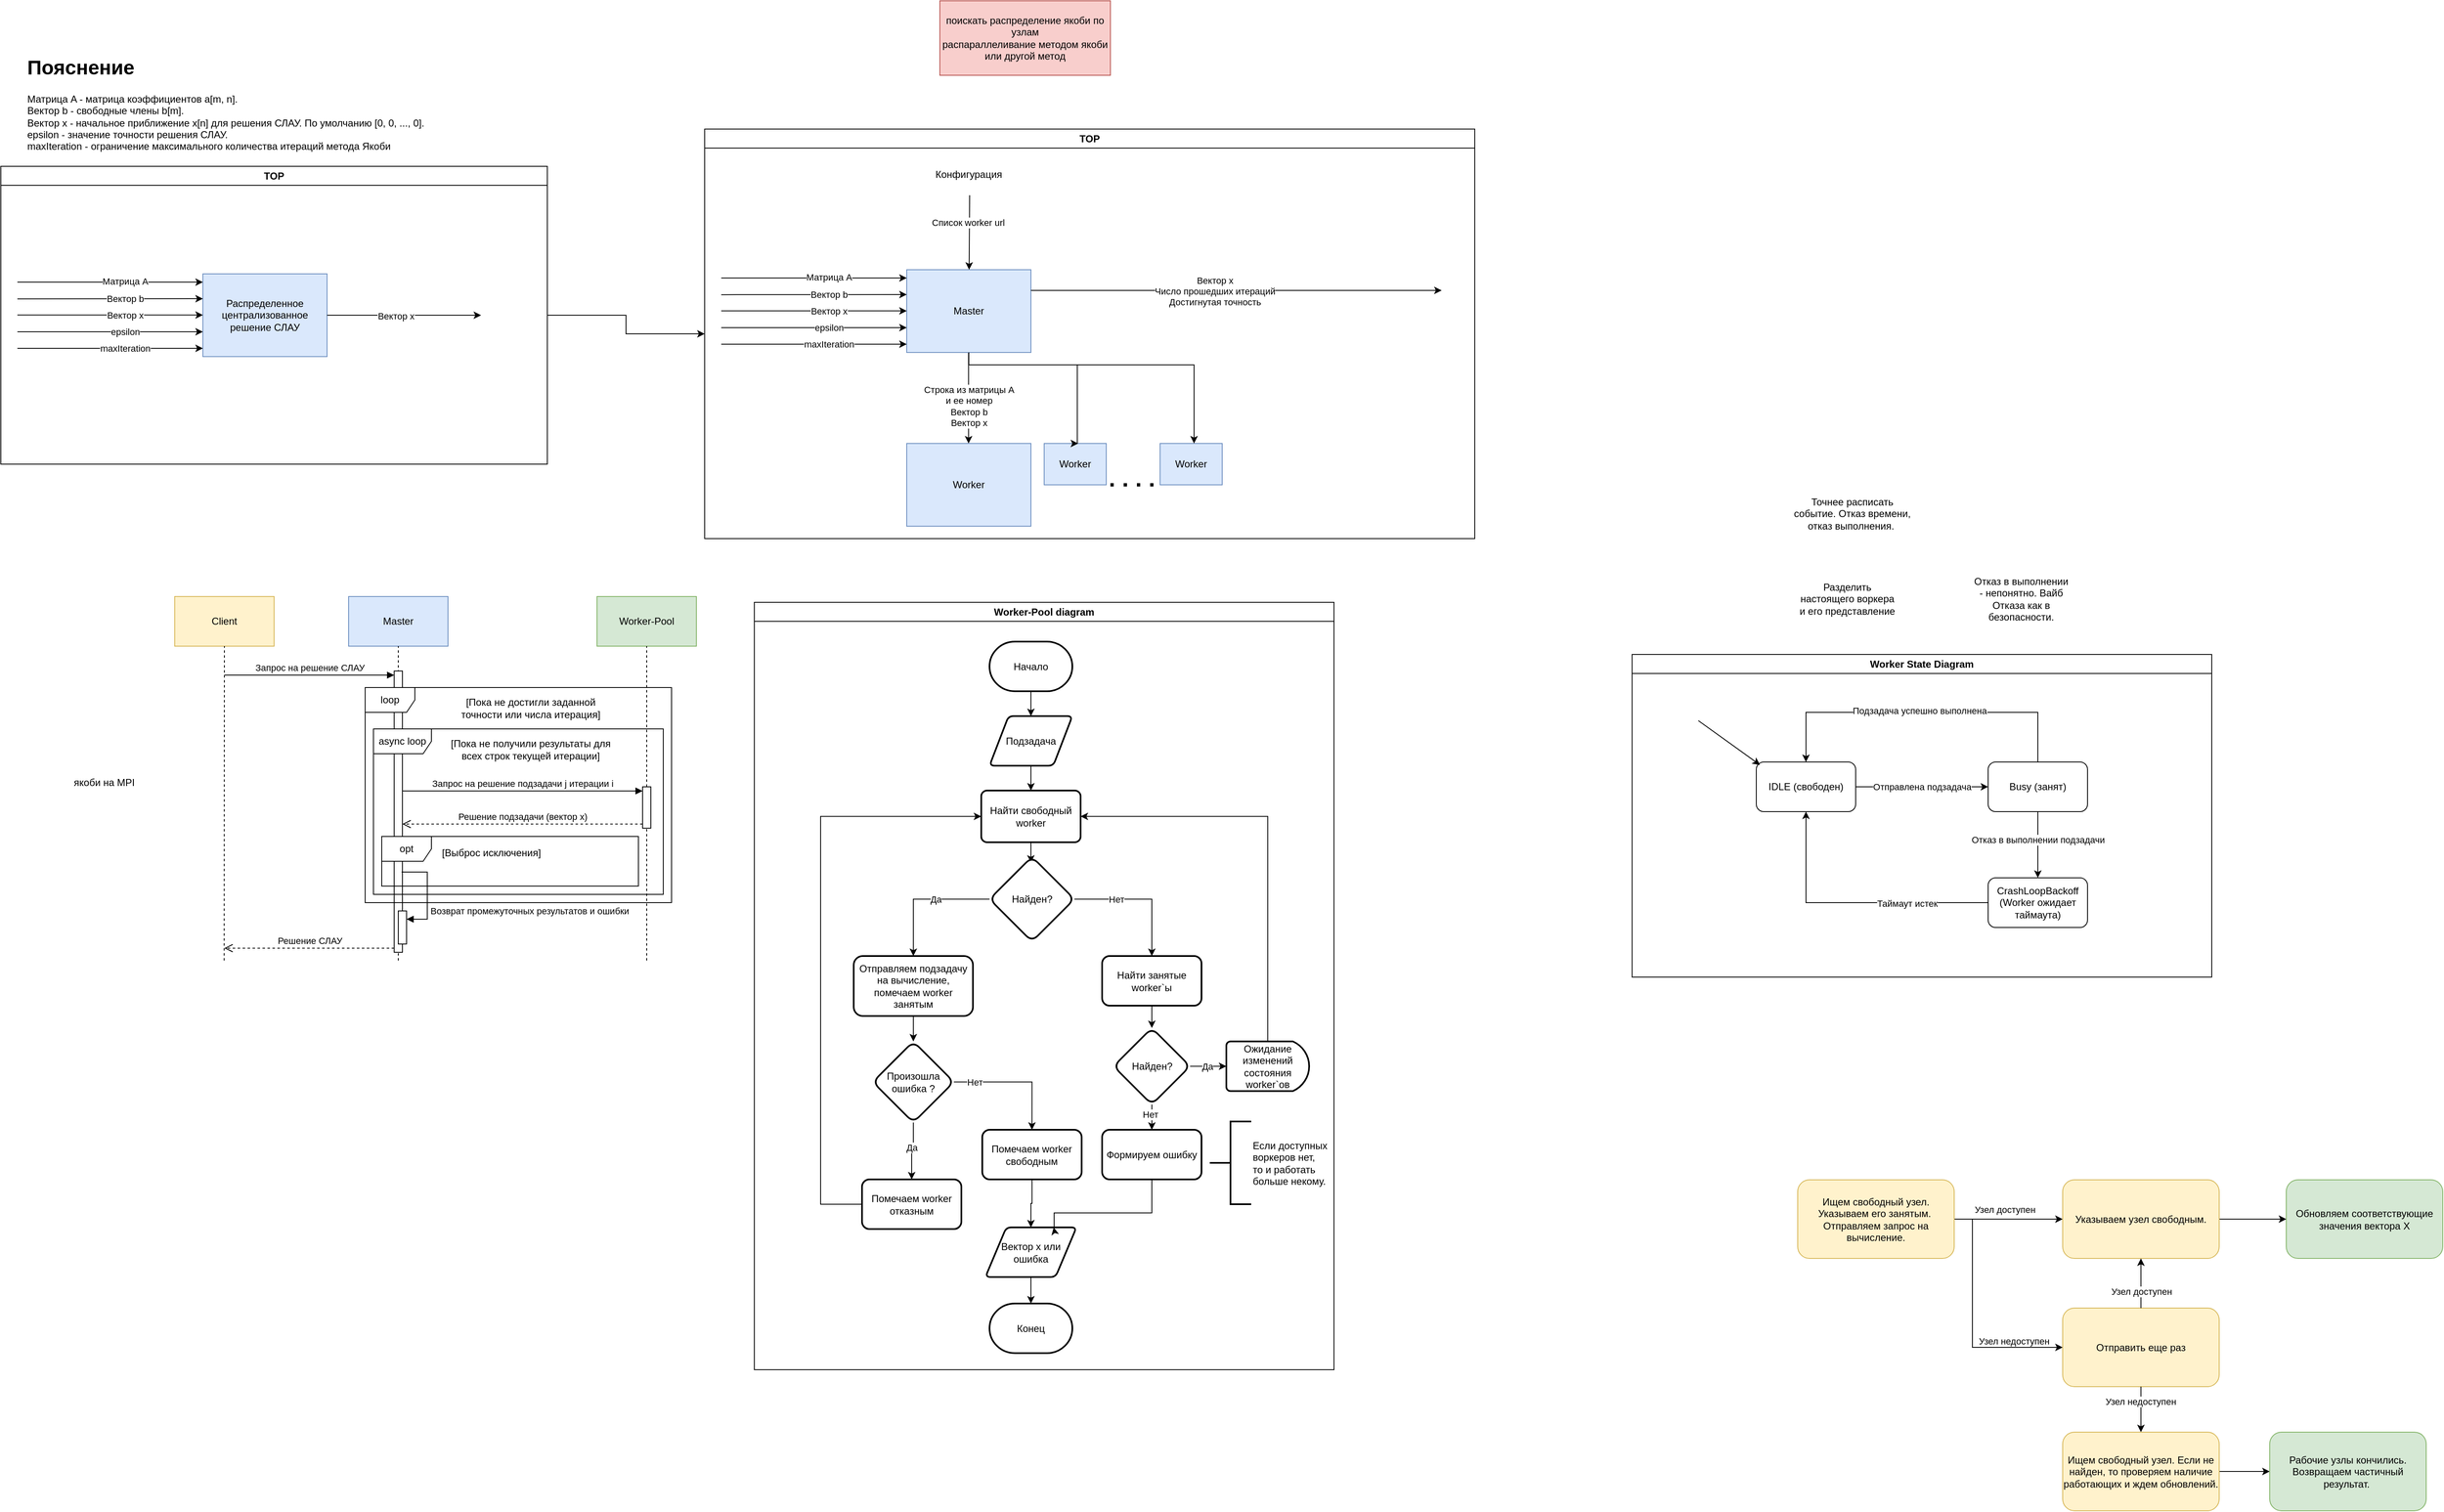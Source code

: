 <mxfile version="26.0.12">
  <diagram name="Страница — 1" id="SWsrPS1IRnshcA_87efg">
    <mxGraphModel dx="1185" dy="1603" grid="1" gridSize="10" guides="1" tooltips="1" connect="1" arrows="1" fold="1" page="1" pageScale="1" pageWidth="827" pageHeight="1169" math="0" shadow="0">
      <root>
        <mxCell id="0" />
        <mxCell id="1" parent="0" />
        <mxCell id="VRk2OwmalRbTudh66nst-30" style="edgeStyle=orthogonalEdgeStyle;rounded=0;orthogonalLoop=1;jettySize=auto;html=1;entryX=0;entryY=0.5;entryDx=0;entryDy=0;" parent="1" source="VRk2OwmalRbTudh66nst-1" target="VRk2OwmalRbTudh66nst-16" edge="1">
          <mxGeometry relative="1" as="geometry" />
        </mxCell>
        <mxCell id="VRk2OwmalRbTudh66nst-1" value="TOP" style="swimlane;whiteSpace=wrap;html=1;" parent="1" vertex="1">
          <mxGeometry x="170" y="60" width="660" height="360" as="geometry" />
        </mxCell>
        <mxCell id="VRk2OwmalRbTudh66nst-2" value="Распределенное централизованное решение СЛАУ" style="rounded=0;whiteSpace=wrap;html=1;fillColor=#dae8fc;strokeColor=#6c8ebf;" parent="VRk2OwmalRbTudh66nst-1" vertex="1">
          <mxGeometry x="244" y="130" width="150" height="100" as="geometry" />
        </mxCell>
        <mxCell id="VRk2OwmalRbTudh66nst-3" value="" style="endArrow=classic;html=1;rounded=0;entryX=0;entryY=0.5;entryDx=0;entryDy=0;" parent="VRk2OwmalRbTudh66nst-1" edge="1">
          <mxGeometry width="50" height="50" relative="1" as="geometry">
            <mxPoint x="20" y="179.8" as="sourcePoint" />
            <mxPoint x="244" y="179.8" as="targetPoint" />
          </mxGeometry>
        </mxCell>
        <mxCell id="VRk2OwmalRbTudh66nst-8" value="Вектор x" style="edgeLabel;html=1;align=center;verticalAlign=middle;resizable=0;points=[];" parent="VRk2OwmalRbTudh66nst-3" vertex="1" connectable="0">
          <mxGeometry x="-0.48" relative="1" as="geometry">
            <mxPoint x="72" as="offset" />
          </mxGeometry>
        </mxCell>
        <mxCell id="VRk2OwmalRbTudh66nst-4" value="" style="endArrow=classic;html=1;rounded=0;entryX=0;entryY=0.5;entryDx=0;entryDy=0;" parent="VRk2OwmalRbTudh66nst-1" edge="1">
          <mxGeometry width="50" height="50" relative="1" as="geometry">
            <mxPoint x="20" y="140" as="sourcePoint" />
            <mxPoint x="244" y="140" as="targetPoint" />
          </mxGeometry>
        </mxCell>
        <mxCell id="VRk2OwmalRbTudh66nst-5" value="Матрица A" style="edgeLabel;html=1;align=center;verticalAlign=middle;resizable=0;points=[];" parent="VRk2OwmalRbTudh66nst-4" vertex="1" connectable="0">
          <mxGeometry x="-0.255" y="1" relative="1" as="geometry">
            <mxPoint x="46" as="offset" />
          </mxGeometry>
        </mxCell>
        <mxCell id="VRk2OwmalRbTudh66nst-6" value="" style="endArrow=classic;html=1;rounded=0;entryX=0;entryY=0.5;entryDx=0;entryDy=0;" parent="VRk2OwmalRbTudh66nst-1" edge="1">
          <mxGeometry width="50" height="50" relative="1" as="geometry">
            <mxPoint x="20" y="160.2" as="sourcePoint" />
            <mxPoint x="244" y="160" as="targetPoint" />
          </mxGeometry>
        </mxCell>
        <mxCell id="VRk2OwmalRbTudh66nst-7" value="Вектор b" style="edgeLabel;html=1;align=center;verticalAlign=middle;resizable=0;points=[];" parent="VRk2OwmalRbTudh66nst-6" vertex="1" connectable="0">
          <mxGeometry x="-0.503" y="-1" relative="1" as="geometry">
            <mxPoint x="74" y="-1" as="offset" />
          </mxGeometry>
        </mxCell>
        <mxCell id="VRk2OwmalRbTudh66nst-9" value="" style="endArrow=classic;html=1;rounded=0;entryX=0;entryY=0.5;entryDx=0;entryDy=0;" parent="VRk2OwmalRbTudh66nst-1" edge="1">
          <mxGeometry width="50" height="50" relative="1" as="geometry">
            <mxPoint x="20" y="200" as="sourcePoint" />
            <mxPoint x="244" y="200" as="targetPoint" />
          </mxGeometry>
        </mxCell>
        <mxCell id="VRk2OwmalRbTudh66nst-10" value="&lt;div style=&quot;text-align: start;&quot;&gt;&lt;span style=&quot;background-color: light-dark(#ffffff, var(--ge-dark-color, #121212)); color: light-dark(rgb(0, 0, 0), rgb(255, 255, 255));&quot;&gt;epsilon&lt;/span&gt;&lt;/div&gt;" style="edgeLabel;html=1;align=center;verticalAlign=middle;resizable=0;points=[];" parent="VRk2OwmalRbTudh66nst-9" vertex="1" connectable="0">
          <mxGeometry x="-0.48" relative="1" as="geometry">
            <mxPoint x="72" as="offset" />
          </mxGeometry>
        </mxCell>
        <mxCell id="VRk2OwmalRbTudh66nst-11" value="" style="endArrow=classic;html=1;rounded=0;entryX=0;entryY=0.5;entryDx=0;entryDy=0;" parent="VRk2OwmalRbTudh66nst-1" edge="1">
          <mxGeometry width="50" height="50" relative="1" as="geometry">
            <mxPoint x="20" y="220" as="sourcePoint" />
            <mxPoint x="244" y="220" as="targetPoint" />
          </mxGeometry>
        </mxCell>
        <mxCell id="VRk2OwmalRbTudh66nst-12" value="&lt;div style=&quot;text-align: start;&quot;&gt;maxIteration&lt;/div&gt;" style="edgeLabel;html=1;align=center;verticalAlign=middle;resizable=0;points=[];" parent="VRk2OwmalRbTudh66nst-11" vertex="1" connectable="0">
          <mxGeometry x="-0.48" relative="1" as="geometry">
            <mxPoint x="72" as="offset" />
          </mxGeometry>
        </mxCell>
        <mxCell id="VRk2OwmalRbTudh66nst-14" value="" style="endArrow=classic;html=1;rounded=0;exitX=1;exitY=0.5;exitDx=0;exitDy=0;" parent="VRk2OwmalRbTudh66nst-1" source="VRk2OwmalRbTudh66nst-2" edge="1">
          <mxGeometry width="50" height="50" relative="1" as="geometry">
            <mxPoint x="510" y="190" as="sourcePoint" />
            <mxPoint x="580" y="180" as="targetPoint" />
          </mxGeometry>
        </mxCell>
        <mxCell id="VRk2OwmalRbTudh66nst-15" value="Вектор x" style="edgeLabel;html=1;align=center;verticalAlign=middle;resizable=0;points=[];" parent="VRk2OwmalRbTudh66nst-14" vertex="1" connectable="0">
          <mxGeometry x="-0.107" y="-1" relative="1" as="geometry">
            <mxPoint as="offset" />
          </mxGeometry>
        </mxCell>
        <mxCell id="VRk2OwmalRbTudh66nst-13" value="&lt;h1 style=&quot;margin-top: 0px;&quot;&gt;Пояснение&lt;/h1&gt;&lt;p&gt;Матрица A - матрица коэффициентов a[m, n].&lt;br&gt;Вектор b - свободные члены b[m].&lt;br&gt;Вектор x - начальное приближение&amp;nbsp;&lt;span style=&quot;background-color: transparent; color: light-dark(rgb(0, 0, 0), rgb(255, 255, 255));&quot;&gt;x[n] для&amp;nbsp;&lt;/span&gt;&lt;span style=&quot;background-color: transparent; color: light-dark(rgb(0, 0, 0), rgb(255, 255, 255));&quot;&gt;решения&amp;nbsp;&lt;/span&gt;&lt;span style=&quot;background-color: transparent; color: light-dark(rgb(0, 0, 0), rgb(255, 255, 255));&quot;&gt;СЛАУ&lt;/span&gt;&lt;span style=&quot;background-color: transparent; color: light-dark(rgb(0, 0, 0), rgb(255, 255, 255));&quot;&gt;. По умолчанию [0, 0, ..., 0].&lt;br&gt;&lt;/span&gt;&lt;span style=&quot;background-color: transparent; color: light-dark(rgb(0, 0, 0), rgb(255, 255, 255));&quot;&gt;epsilon - значение точности решения СЛАУ.&amp;nbsp;&lt;br&gt;maxIteration - ограничение максимального количества итераций метода Якоби&lt;/span&gt;&lt;/p&gt;" style="text;html=1;whiteSpace=wrap;overflow=hidden;rounded=0;" parent="1" vertex="1">
          <mxGeometry x="200" y="-80" width="510" height="130" as="geometry" />
        </mxCell>
        <mxCell id="VRk2OwmalRbTudh66nst-16" value="TOP" style="swimlane;whiteSpace=wrap;html=1;" parent="1" vertex="1">
          <mxGeometry x="1020" y="15" width="930" height="495" as="geometry" />
        </mxCell>
        <mxCell id="VRk2OwmalRbTudh66nst-35" style="edgeStyle=orthogonalEdgeStyle;rounded=0;orthogonalLoop=1;jettySize=auto;html=1;entryX=0.5;entryY=0;entryDx=0;entryDy=0;exitX=0.5;exitY=1;exitDx=0;exitDy=0;" parent="VRk2OwmalRbTudh66nst-16" edge="1">
          <mxGeometry relative="1" as="geometry">
            <mxPoint x="318.7" y="270" as="sourcePoint" />
            <mxPoint x="318.7" y="380" as="targetPoint" />
            <Array as="points">
              <mxPoint x="318.7" y="335" />
              <mxPoint x="318.7" y="335" />
            </Array>
          </mxGeometry>
        </mxCell>
        <mxCell id="VRk2OwmalRbTudh66nst-41" value="Строка из матрицы A &lt;br&gt;и ее номер&lt;div&gt;Вектор b&lt;br&gt;Вектор x&lt;br&gt;&lt;/div&gt;" style="edgeLabel;html=1;align=center;verticalAlign=middle;resizable=0;points=[];" parent="VRk2OwmalRbTudh66nst-35" vertex="1" connectable="0">
          <mxGeometry x="0.618" y="-1" relative="1" as="geometry">
            <mxPoint x="1" y="-24" as="offset" />
          </mxGeometry>
        </mxCell>
        <mxCell id="VRk2OwmalRbTudh66nst-17" value="Master" style="rounded=0;whiteSpace=wrap;html=1;fillColor=#dae8fc;strokeColor=#6c8ebf;" parent="VRk2OwmalRbTudh66nst-16" vertex="1">
          <mxGeometry x="244" y="170" width="150" height="100" as="geometry" />
        </mxCell>
        <mxCell id="VRk2OwmalRbTudh66nst-18" value="" style="endArrow=classic;html=1;rounded=0;entryX=0;entryY=0.5;entryDx=0;entryDy=0;" parent="VRk2OwmalRbTudh66nst-16" edge="1">
          <mxGeometry width="50" height="50" relative="1" as="geometry">
            <mxPoint x="20" y="219.8" as="sourcePoint" />
            <mxPoint x="244" y="219.8" as="targetPoint" />
          </mxGeometry>
        </mxCell>
        <mxCell id="VRk2OwmalRbTudh66nst-19" value="Вектор x" style="edgeLabel;html=1;align=center;verticalAlign=middle;resizable=0;points=[];" parent="VRk2OwmalRbTudh66nst-18" vertex="1" connectable="0">
          <mxGeometry x="-0.48" relative="1" as="geometry">
            <mxPoint x="72" as="offset" />
          </mxGeometry>
        </mxCell>
        <mxCell id="VRk2OwmalRbTudh66nst-20" value="" style="endArrow=classic;html=1;rounded=0;entryX=0;entryY=0.5;entryDx=0;entryDy=0;" parent="VRk2OwmalRbTudh66nst-16" edge="1">
          <mxGeometry width="50" height="50" relative="1" as="geometry">
            <mxPoint x="20" y="180" as="sourcePoint" />
            <mxPoint x="244" y="180" as="targetPoint" />
          </mxGeometry>
        </mxCell>
        <mxCell id="VRk2OwmalRbTudh66nst-21" value="Матрица A" style="edgeLabel;html=1;align=center;verticalAlign=middle;resizable=0;points=[];" parent="VRk2OwmalRbTudh66nst-20" vertex="1" connectable="0">
          <mxGeometry x="-0.255" y="1" relative="1" as="geometry">
            <mxPoint x="46" as="offset" />
          </mxGeometry>
        </mxCell>
        <mxCell id="VRk2OwmalRbTudh66nst-22" value="" style="endArrow=classic;html=1;rounded=0;entryX=0;entryY=0.5;entryDx=0;entryDy=0;" parent="VRk2OwmalRbTudh66nst-16" edge="1">
          <mxGeometry width="50" height="50" relative="1" as="geometry">
            <mxPoint x="20" y="200.2" as="sourcePoint" />
            <mxPoint x="244" y="200" as="targetPoint" />
          </mxGeometry>
        </mxCell>
        <mxCell id="VRk2OwmalRbTudh66nst-23" value="Вектор b" style="edgeLabel;html=1;align=center;verticalAlign=middle;resizable=0;points=[];" parent="VRk2OwmalRbTudh66nst-22" vertex="1" connectable="0">
          <mxGeometry x="-0.503" y="-1" relative="1" as="geometry">
            <mxPoint x="74" y="-1" as="offset" />
          </mxGeometry>
        </mxCell>
        <mxCell id="VRk2OwmalRbTudh66nst-24" value="" style="endArrow=classic;html=1;rounded=0;entryX=0;entryY=0.5;entryDx=0;entryDy=0;" parent="VRk2OwmalRbTudh66nst-16" edge="1">
          <mxGeometry width="50" height="50" relative="1" as="geometry">
            <mxPoint x="20" y="240" as="sourcePoint" />
            <mxPoint x="244" y="240" as="targetPoint" />
          </mxGeometry>
        </mxCell>
        <mxCell id="VRk2OwmalRbTudh66nst-25" value="&lt;div style=&quot;text-align: start;&quot;&gt;&lt;span style=&quot;background-color: light-dark(#ffffff, var(--ge-dark-color, #121212)); color: light-dark(rgb(0, 0, 0), rgb(255, 255, 255));&quot;&gt;epsilon&lt;/span&gt;&lt;/div&gt;" style="edgeLabel;html=1;align=center;verticalAlign=middle;resizable=0;points=[];" parent="VRk2OwmalRbTudh66nst-24" vertex="1" connectable="0">
          <mxGeometry x="-0.48" relative="1" as="geometry">
            <mxPoint x="72" as="offset" />
          </mxGeometry>
        </mxCell>
        <mxCell id="VRk2OwmalRbTudh66nst-26" value="" style="endArrow=classic;html=1;rounded=0;entryX=0;entryY=0.5;entryDx=0;entryDy=0;" parent="VRk2OwmalRbTudh66nst-16" edge="1">
          <mxGeometry width="50" height="50" relative="1" as="geometry">
            <mxPoint x="20" y="260" as="sourcePoint" />
            <mxPoint x="244" y="260" as="targetPoint" />
          </mxGeometry>
        </mxCell>
        <mxCell id="VRk2OwmalRbTudh66nst-27" value="&lt;div style=&quot;text-align: start;&quot;&gt;maxIteration&lt;/div&gt;" style="edgeLabel;html=1;align=center;verticalAlign=middle;resizable=0;points=[];" parent="VRk2OwmalRbTudh66nst-26" vertex="1" connectable="0">
          <mxGeometry x="-0.48" relative="1" as="geometry">
            <mxPoint x="72" as="offset" />
          </mxGeometry>
        </mxCell>
        <mxCell id="VRk2OwmalRbTudh66nst-28" value="" style="endArrow=classic;html=1;rounded=0;exitX=1;exitY=0.25;exitDx=0;exitDy=0;" parent="VRk2OwmalRbTudh66nst-16" source="VRk2OwmalRbTudh66nst-17" edge="1">
          <mxGeometry width="50" height="50" relative="1" as="geometry">
            <mxPoint x="510" y="230" as="sourcePoint" />
            <mxPoint x="890" y="195" as="targetPoint" />
          </mxGeometry>
        </mxCell>
        <mxCell id="VRk2OwmalRbTudh66nst-29" value="Вектор x&lt;br&gt;Число прошедших итераций&lt;br&gt;Достигнутая точность" style="edgeLabel;html=1;align=center;verticalAlign=middle;resizable=0;points=[];" parent="VRk2OwmalRbTudh66nst-28" vertex="1" connectable="0">
          <mxGeometry x="-0.107" y="-1" relative="1" as="geometry">
            <mxPoint as="offset" />
          </mxGeometry>
        </mxCell>
        <mxCell id="VRk2OwmalRbTudh66nst-32" value="Worker" style="rounded=0;whiteSpace=wrap;html=1;fillColor=#dae8fc;strokeColor=#6c8ebf;" parent="VRk2OwmalRbTudh66nst-16" vertex="1">
          <mxGeometry x="244" y="380" width="150" height="100" as="geometry" />
        </mxCell>
        <mxCell id="VRk2OwmalRbTudh66nst-38" value="" style="endArrow=classic;html=1;rounded=0;" parent="VRk2OwmalRbTudh66nst-16" target="VRk2OwmalRbTudh66nst-17" edge="1">
          <mxGeometry width="50" height="50" relative="1" as="geometry">
            <mxPoint x="320" y="80" as="sourcePoint" />
            <mxPoint x="300" y="90" as="targetPoint" />
          </mxGeometry>
        </mxCell>
        <mxCell id="VRk2OwmalRbTudh66nst-39" value="Список worker url" style="edgeLabel;html=1;align=center;verticalAlign=middle;resizable=0;points=[];" parent="VRk2OwmalRbTudh66nst-38" vertex="1" connectable="0">
          <mxGeometry x="-0.266" y="-2" relative="1" as="geometry">
            <mxPoint as="offset" />
          </mxGeometry>
        </mxCell>
        <mxCell id="VRk2OwmalRbTudh66nst-40" value="Конфигурация" style="text;html=1;align=center;verticalAlign=middle;whiteSpace=wrap;rounded=0;" parent="VRk2OwmalRbTudh66nst-16" vertex="1">
          <mxGeometry x="264" y="40" width="110" height="30" as="geometry" />
        </mxCell>
        <mxCell id="VRk2OwmalRbTudh66nst-42" value="Worker" style="rounded=0;whiteSpace=wrap;html=1;fillColor=#dae8fc;strokeColor=#6c8ebf;" parent="VRk2OwmalRbTudh66nst-16" vertex="1">
          <mxGeometry x="410" y="380" width="75" height="50" as="geometry" />
        </mxCell>
        <mxCell id="VRk2OwmalRbTudh66nst-43" value="Worker" style="rounded=0;whiteSpace=wrap;html=1;fillColor=#dae8fc;strokeColor=#6c8ebf;" parent="VRk2OwmalRbTudh66nst-16" vertex="1">
          <mxGeometry x="550" y="380" width="75" height="50" as="geometry" />
        </mxCell>
        <mxCell id="VRk2OwmalRbTudh66nst-45" value="" style="endArrow=none;dashed=1;html=1;dashPattern=1 3;strokeWidth=4;rounded=0;" parent="VRk2OwmalRbTudh66nst-16" edge="1">
          <mxGeometry width="50" height="50" relative="1" as="geometry">
            <mxPoint x="490" y="430" as="sourcePoint" />
            <mxPoint x="549" y="430" as="targetPoint" />
          </mxGeometry>
        </mxCell>
        <mxCell id="VRk2OwmalRbTudh66nst-46" style="edgeStyle=orthogonalEdgeStyle;rounded=0;orthogonalLoop=1;jettySize=auto;html=1;entryX=0.5;entryY=0;entryDx=0;entryDy=0;exitX=0.5;exitY=1;exitDx=0;exitDy=0;" parent="VRk2OwmalRbTudh66nst-16" source="VRk2OwmalRbTudh66nst-17" edge="1">
          <mxGeometry relative="1" as="geometry">
            <mxPoint x="244" y="285" as="sourcePoint" />
            <mxPoint x="451" y="380" as="targetPoint" />
            <Array as="points">
              <mxPoint x="319" y="285" />
              <mxPoint x="450" y="285" />
              <mxPoint x="450" y="380" />
            </Array>
          </mxGeometry>
        </mxCell>
        <mxCell id="VRk2OwmalRbTudh66nst-48" style="edgeStyle=orthogonalEdgeStyle;rounded=0;orthogonalLoop=1;jettySize=auto;html=1;entryX=0.5;entryY=0;entryDx=0;entryDy=0;exitX=0.5;exitY=1;exitDx=0;exitDy=0;" parent="VRk2OwmalRbTudh66nst-16" source="VRk2OwmalRbTudh66nst-17" edge="1">
          <mxGeometry relative="1" as="geometry">
            <mxPoint x="260" y="285" as="sourcePoint" />
            <mxPoint x="591" y="380" as="targetPoint" />
            <Array as="points">
              <mxPoint x="319" y="285" />
              <mxPoint x="591" y="285" />
            </Array>
          </mxGeometry>
        </mxCell>
        <mxCell id="VRk2OwmalRbTudh66nst-49" value="Master" style="rounded=0;whiteSpace=wrap;html=1;fillColor=#dae8fc;strokeColor=#6c8ebf;" parent="1" vertex="1">
          <mxGeometry x="590" y="580" width="120" height="60" as="geometry" />
        </mxCell>
        <mxCell id="VRk2OwmalRbTudh66nst-50" value="Worker-Pool" style="rounded=0;whiteSpace=wrap;html=1;fillColor=#d5e8d4;strokeColor=#82b366;" parent="1" vertex="1">
          <mxGeometry x="890" y="580" width="120" height="60" as="geometry" />
        </mxCell>
        <mxCell id="VRk2OwmalRbTudh66nst-55" value="" style="endArrow=none;dashed=1;html=1;rounded=0;entryX=0.5;entryY=1;entryDx=0;entryDy=0;" parent="1" target="VRk2OwmalRbTudh66nst-49" edge="1">
          <mxGeometry width="50" height="50" relative="1" as="geometry">
            <mxPoint x="650" y="1020" as="sourcePoint" />
            <mxPoint x="830" y="780" as="targetPoint" />
          </mxGeometry>
        </mxCell>
        <mxCell id="VRk2OwmalRbTudh66nst-56" value="" style="endArrow=none;dashed=1;html=1;rounded=0;entryX=0.5;entryY=1;entryDx=0;entryDy=0;" parent="1" target="VRk2OwmalRbTudh66nst-50" edge="1">
          <mxGeometry width="50" height="50" relative="1" as="geometry">
            <mxPoint x="950" y="1020" as="sourcePoint" />
            <mxPoint x="949.7" y="680" as="targetPoint" />
          </mxGeometry>
        </mxCell>
        <mxCell id="VRk2OwmalRbTudh66nst-59" value="Client" style="rounded=0;whiteSpace=wrap;html=1;fillColor=#fff2cc;strokeColor=#d6b656;" parent="1" vertex="1">
          <mxGeometry x="380" y="580" width="120" height="60" as="geometry" />
        </mxCell>
        <mxCell id="VRk2OwmalRbTudh66nst-60" value="" style="endArrow=none;dashed=1;html=1;rounded=0;entryX=0.5;entryY=1;entryDx=0;entryDy=0;" parent="1" target="VRk2OwmalRbTudh66nst-59" edge="1">
          <mxGeometry width="50" height="50" relative="1" as="geometry">
            <mxPoint x="439.7" y="1020" as="sourcePoint" />
            <mxPoint x="439.7" y="690" as="targetPoint" />
          </mxGeometry>
        </mxCell>
        <mxCell id="VRk2OwmalRbTudh66nst-65" value="" style="html=1;points=[[0,0,0,0,5],[0,1,0,0,-5],[1,0,0,0,5],[1,1,0,0,-5]];perimeter=orthogonalPerimeter;outlineConnect=0;targetShapes=umlLifeline;portConstraint=eastwest;newEdgeStyle={&quot;curved&quot;:0,&quot;rounded&quot;:0};" parent="1" vertex="1">
          <mxGeometry x="645" y="670" width="10" height="340" as="geometry" />
        </mxCell>
        <mxCell id="VRk2OwmalRbTudh66nst-66" value="Запрос на решение СЛАУ" style="html=1;verticalAlign=bottom;endArrow=block;curved=0;rounded=0;entryX=0;entryY=0;entryDx=0;entryDy=5;" parent="1" target="VRk2OwmalRbTudh66nst-65" edge="1">
          <mxGeometry relative="1" as="geometry">
            <mxPoint x="440" y="675" as="sourcePoint" />
          </mxGeometry>
        </mxCell>
        <mxCell id="VRk2OwmalRbTudh66nst-67" value="Решение СЛАУ" style="html=1;verticalAlign=bottom;endArrow=open;dashed=1;endSize=8;curved=0;rounded=0;exitX=0;exitY=1;exitDx=0;exitDy=-5;" parent="1" source="VRk2OwmalRbTudh66nst-65" edge="1">
          <mxGeometry relative="1" as="geometry">
            <mxPoint x="440" y="1005" as="targetPoint" />
          </mxGeometry>
        </mxCell>
        <mxCell id="VRk2OwmalRbTudh66nst-84" value="loop" style="shape=umlFrame;whiteSpace=wrap;html=1;pointerEvents=0;" parent="1" vertex="1">
          <mxGeometry x="610" y="690" width="370" height="260" as="geometry" />
        </mxCell>
        <mxCell id="VRk2OwmalRbTudh66nst-85" value="[Пока не достигли заданной точности или числа итерация]" style="text;html=1;align=center;verticalAlign=middle;whiteSpace=wrap;rounded=0;" parent="1" vertex="1">
          <mxGeometry x="715" y="700" width="190" height="30" as="geometry" />
        </mxCell>
        <mxCell id="VRk2OwmalRbTudh66nst-86" value="async loop" style="shape=umlFrame;whiteSpace=wrap;html=1;pointerEvents=0;width=70;height=30;" parent="1" vertex="1">
          <mxGeometry x="620" y="740" width="350" height="200" as="geometry" />
        </mxCell>
        <mxCell id="VRk2OwmalRbTudh66nst-87" value="[Пока не получили результаты для всех строк текущей итерации]" style="text;html=1;align=center;verticalAlign=middle;whiteSpace=wrap;rounded=0;" parent="1" vertex="1">
          <mxGeometry x="710" y="750" width="200" height="30" as="geometry" />
        </mxCell>
        <mxCell id="VRk2OwmalRbTudh66nst-90" value="" style="html=1;points=[[0,0,0,0,5],[0,1,0,0,-5],[1,0,0,0,5],[1,1,0,0,-5]];perimeter=orthogonalPerimeter;outlineConnect=0;targetShapes=umlLifeline;portConstraint=eastwest;newEdgeStyle={&quot;curved&quot;:0,&quot;rounded&quot;:0};" parent="1" vertex="1">
          <mxGeometry x="945" y="810" width="10" height="50" as="geometry" />
        </mxCell>
        <mxCell id="VRk2OwmalRbTudh66nst-91" value="Запрос на решение подзадачи j итерации i" style="html=1;verticalAlign=bottom;endArrow=block;curved=0;rounded=0;entryX=0;entryY=0;entryDx=0;entryDy=5;" parent="1" target="VRk2OwmalRbTudh66nst-90" edge="1">
          <mxGeometry relative="1" as="geometry">
            <mxPoint x="655" y="815" as="sourcePoint" />
          </mxGeometry>
        </mxCell>
        <mxCell id="VRk2OwmalRbTudh66nst-92" value="Решение подзадачи (вектор x)" style="html=1;verticalAlign=bottom;endArrow=open;dashed=1;endSize=8;curved=0;rounded=0;exitX=0;exitY=1;exitDx=0;exitDy=-5;" parent="1" source="VRk2OwmalRbTudh66nst-90" edge="1">
          <mxGeometry relative="1" as="geometry">
            <mxPoint x="655" y="855" as="targetPoint" />
          </mxGeometry>
        </mxCell>
        <mxCell id="VRk2OwmalRbTudh66nst-94" value="opt" style="shape=umlFrame;whiteSpace=wrap;html=1;pointerEvents=0;" parent="1" vertex="1">
          <mxGeometry x="630" y="870" width="310" height="60" as="geometry" />
        </mxCell>
        <mxCell id="VRk2OwmalRbTudh66nst-95" value="[Выброс исключения]" style="text;html=1;align=center;verticalAlign=middle;whiteSpace=wrap;rounded=0;" parent="1" vertex="1">
          <mxGeometry x="695" y="880" width="135" height="20" as="geometry" />
        </mxCell>
        <mxCell id="VRk2OwmalRbTudh66nst-98" value="" style="html=1;points=[[0,0,0,0,5],[0,1,0,0,-5],[1,0,0,0,5],[1,1,0,0,-5]];perimeter=orthogonalPerimeter;outlineConnect=0;targetShapes=umlLifeline;portConstraint=eastwest;newEdgeStyle={&quot;curved&quot;:0,&quot;rounded&quot;:0};" parent="1" vertex="1">
          <mxGeometry x="650" y="960" width="10" height="40" as="geometry" />
        </mxCell>
        <mxCell id="VRk2OwmalRbTudh66nst-99" value="Возврат промежуточных результатов и ошибки" style="html=1;align=left;spacingLeft=2;endArrow=block;rounded=0;edgeStyle=orthogonalEdgeStyle;curved=0;rounded=0;" parent="1" target="VRk2OwmalRbTudh66nst-98" edge="1">
          <mxGeometry x="0.381" relative="1" as="geometry">
            <mxPoint x="654" y="913" as="sourcePoint" />
            <Array as="points">
              <mxPoint x="685" y="970" />
            </Array>
            <mxPoint as="offset" />
          </mxGeometry>
        </mxCell>
        <mxCell id="VRk2OwmalRbTudh66nst-108" value="Worker State Diagram" style="swimlane;whiteSpace=wrap;html=1;" parent="1" vertex="1">
          <mxGeometry x="2140" y="650" width="700" height="390" as="geometry" />
        </mxCell>
        <mxCell id="VRk2OwmalRbTudh66nst-109" value="IDLE (свободен)" style="rounded=1;whiteSpace=wrap;html=1;" parent="VRk2OwmalRbTudh66nst-108" vertex="1">
          <mxGeometry x="150" y="129.97" width="120" height="60" as="geometry" />
        </mxCell>
        <mxCell id="VRk2OwmalRbTudh66nst-112" value="Busy (занят)" style="rounded=1;whiteSpace=wrap;html=1;" parent="VRk2OwmalRbTudh66nst-108" vertex="1">
          <mxGeometry x="430" y="129.97" width="120" height="60" as="geometry" />
        </mxCell>
        <mxCell id="VRk2OwmalRbTudh66nst-113" value="" style="endArrow=classic;html=1;rounded=0;entryX=0.037;entryY=0.059;entryDx=0;entryDy=0;entryPerimeter=0;" parent="VRk2OwmalRbTudh66nst-108" target="VRk2OwmalRbTudh66nst-109" edge="1">
          <mxGeometry width="50" height="50" relative="1" as="geometry">
            <mxPoint x="80" y="79.97" as="sourcePoint" />
            <mxPoint x="150" y="129.97" as="targetPoint" />
          </mxGeometry>
        </mxCell>
        <mxCell id="VRk2OwmalRbTudh66nst-114" value="" style="endArrow=classic;html=1;rounded=0;exitX=1;exitY=0.5;exitDx=0;exitDy=0;entryX=0;entryY=0.5;entryDx=0;entryDy=0;" parent="VRk2OwmalRbTudh66nst-108" source="VRk2OwmalRbTudh66nst-109" target="VRk2OwmalRbTudh66nst-112" edge="1">
          <mxGeometry width="50" height="50" relative="1" as="geometry">
            <mxPoint x="290" y="169.97" as="sourcePoint" />
            <mxPoint x="340" y="119.97" as="targetPoint" />
          </mxGeometry>
        </mxCell>
        <mxCell id="VRk2OwmalRbTudh66nst-115" value="Отправлена подзадача" style="edgeLabel;html=1;align=center;verticalAlign=middle;resizable=0;points=[];" parent="VRk2OwmalRbTudh66nst-114" vertex="1" connectable="0">
          <mxGeometry x="-0.161" relative="1" as="geometry">
            <mxPoint x="13" as="offset" />
          </mxGeometry>
        </mxCell>
        <mxCell id="VRk2OwmalRbTudh66nst-116" value="" style="endArrow=classic;html=1;rounded=0;entryX=0.5;entryY=0;entryDx=0;entryDy=0;edgeStyle=orthogonalEdgeStyle;" parent="VRk2OwmalRbTudh66nst-108" target="VRk2OwmalRbTudh66nst-109" edge="1">
          <mxGeometry width="50" height="50" relative="1" as="geometry">
            <mxPoint x="490" y="129.97" as="sourcePoint" />
            <mxPoint x="390" y="199.97" as="targetPoint" />
            <Array as="points">
              <mxPoint x="490" y="69.97" />
              <mxPoint x="210" y="69.97" />
            </Array>
          </mxGeometry>
        </mxCell>
        <mxCell id="VRk2OwmalRbTudh66nst-117" value="Подзадача успешно выполнена" style="edgeLabel;html=1;align=center;verticalAlign=middle;resizable=0;points=[];" parent="VRk2OwmalRbTudh66nst-116" vertex="1" connectable="0">
          <mxGeometry x="0.014" y="-2" relative="1" as="geometry">
            <mxPoint as="offset" />
          </mxGeometry>
        </mxCell>
        <mxCell id="VRk2OwmalRbTudh66nst-121" style="edgeStyle=orthogonalEdgeStyle;rounded=0;orthogonalLoop=1;jettySize=auto;html=1;entryX=0.5;entryY=1;entryDx=0;entryDy=0;" parent="VRk2OwmalRbTudh66nst-108" source="VRk2OwmalRbTudh66nst-118" target="VRk2OwmalRbTudh66nst-109" edge="1">
          <mxGeometry relative="1" as="geometry" />
        </mxCell>
        <mxCell id="VRk2OwmalRbTudh66nst-122" value="Таймаут истек" style="edgeLabel;html=1;align=center;verticalAlign=middle;resizable=0;points=[];" parent="VRk2OwmalRbTudh66nst-121" vertex="1" connectable="0">
          <mxGeometry x="-0.407" y="1" relative="1" as="geometry">
            <mxPoint as="offset" />
          </mxGeometry>
        </mxCell>
        <mxCell id="VRk2OwmalRbTudh66nst-118" value="CrashLoopBackoff&lt;br&gt;(Worker ожидает таймаута)" style="rounded=1;whiteSpace=wrap;html=1;" parent="VRk2OwmalRbTudh66nst-108" vertex="1">
          <mxGeometry x="430" y="270" width="120" height="60" as="geometry" />
        </mxCell>
        <mxCell id="VRk2OwmalRbTudh66nst-119" value="" style="endArrow=classic;html=1;rounded=0;exitX=0.5;exitY=1;exitDx=0;exitDy=0;" parent="VRk2OwmalRbTudh66nst-108" source="VRk2OwmalRbTudh66nst-112" target="VRk2OwmalRbTudh66nst-118" edge="1">
          <mxGeometry width="50" height="50" relative="1" as="geometry">
            <mxPoint x="480" y="250" as="sourcePoint" />
            <mxPoint x="530" y="200" as="targetPoint" />
          </mxGeometry>
        </mxCell>
        <mxCell id="VRk2OwmalRbTudh66nst-120" value="Отказ в выполнении подзадачи" style="edgeLabel;html=1;align=center;verticalAlign=middle;resizable=0;points=[];" parent="VRk2OwmalRbTudh66nst-119" vertex="1" connectable="0">
          <mxGeometry x="-0.146" relative="1" as="geometry">
            <mxPoint as="offset" />
          </mxGeometry>
        </mxCell>
        <mxCell id="VRk2OwmalRbTudh66nst-136" value="Worker-Pool diagram" style="swimlane;whiteSpace=wrap;html=1;" parent="1" vertex="1">
          <mxGeometry x="1080" y="587" width="700" height="927.5" as="geometry" />
        </mxCell>
        <mxCell id="VRk2OwmalRbTudh66nst-142" value="" style="edgeStyle=orthogonalEdgeStyle;rounded=0;orthogonalLoop=1;jettySize=auto;html=1;" parent="VRk2OwmalRbTudh66nst-136" source="VRk2OwmalRbTudh66nst-139" target="VRk2OwmalRbTudh66nst-140" edge="1">
          <mxGeometry relative="1" as="geometry" />
        </mxCell>
        <mxCell id="VRk2OwmalRbTudh66nst-139" value="Начало" style="strokeWidth=2;html=1;shape=mxgraph.flowchart.terminator;whiteSpace=wrap;" parent="VRk2OwmalRbTudh66nst-136" vertex="1">
          <mxGeometry x="284" y="47.5" width="100" height="60" as="geometry" />
        </mxCell>
        <mxCell id="VRk2OwmalRbTudh66nst-145" value="" style="edgeStyle=orthogonalEdgeStyle;rounded=0;orthogonalLoop=1;jettySize=auto;html=1;" parent="VRk2OwmalRbTudh66nst-136" source="VRk2OwmalRbTudh66nst-140" target="VRk2OwmalRbTudh66nst-144" edge="1">
          <mxGeometry relative="1" as="geometry" />
        </mxCell>
        <mxCell id="VRk2OwmalRbTudh66nst-140" value="Подзадача" style="shape=parallelogram;html=1;strokeWidth=2;perimeter=parallelogramPerimeter;whiteSpace=wrap;rounded=1;arcSize=12;size=0.23;" parent="VRk2OwmalRbTudh66nst-136" vertex="1">
          <mxGeometry x="284" y="137.5" width="100" height="60" as="geometry" />
        </mxCell>
        <mxCell id="VRk2OwmalRbTudh66nst-147" value="" style="edgeStyle=orthogonalEdgeStyle;rounded=0;orthogonalLoop=1;jettySize=auto;html=1;entryX=0.489;entryY=0.07;entryDx=0;entryDy=0;entryPerimeter=0;" parent="VRk2OwmalRbTudh66nst-136" source="VRk2OwmalRbTudh66nst-144" target="VRk2OwmalRbTudh66nst-157" edge="1">
          <mxGeometry relative="1" as="geometry">
            <mxPoint x="334" y="317.5" as="targetPoint" />
          </mxGeometry>
        </mxCell>
        <mxCell id="VRk2OwmalRbTudh66nst-144" value="Найти свободный worker" style="rounded=1;whiteSpace=wrap;html=1;absoluteArcSize=1;arcSize=14;strokeWidth=2;" parent="VRk2OwmalRbTudh66nst-136" vertex="1">
          <mxGeometry x="274" y="227.5" width="120" height="62.5" as="geometry" />
        </mxCell>
        <mxCell id="VRk2OwmalRbTudh66nst-149" value="" style="edgeStyle=orthogonalEdgeStyle;rounded=0;orthogonalLoop=1;jettySize=auto;html=1;exitX=0;exitY=0.5;exitDx=0;exitDy=0;" parent="VRk2OwmalRbTudh66nst-136" source="VRk2OwmalRbTudh66nst-157" target="VRk2OwmalRbTudh66nst-148" edge="1">
          <mxGeometry relative="1" as="geometry">
            <mxPoint x="284" y="367.5" as="sourcePoint" />
          </mxGeometry>
        </mxCell>
        <mxCell id="VRk2OwmalRbTudh66nst-153" value="Да" style="edgeLabel;html=1;align=center;verticalAlign=middle;resizable=0;points=[];" parent="VRk2OwmalRbTudh66nst-149" vertex="1" connectable="0">
          <mxGeometry x="-0.187" relative="1" as="geometry">
            <mxPoint as="offset" />
          </mxGeometry>
        </mxCell>
        <mxCell id="VRk2OwmalRbTudh66nst-152" value="" style="edgeStyle=orthogonalEdgeStyle;rounded=0;orthogonalLoop=1;jettySize=auto;html=1;exitX=1;exitY=0.5;exitDx=0;exitDy=0;" parent="VRk2OwmalRbTudh66nst-136" source="VRk2OwmalRbTudh66nst-157" target="VRk2OwmalRbTudh66nst-151" edge="1">
          <mxGeometry relative="1" as="geometry">
            <mxPoint x="384.0" y="367.5" as="sourcePoint" />
          </mxGeometry>
        </mxCell>
        <mxCell id="VRk2OwmalRbTudh66nst-154" value="Нет" style="edgeLabel;html=1;align=center;verticalAlign=middle;resizable=0;points=[];" parent="VRk2OwmalRbTudh66nst-152" vertex="1" connectable="0">
          <mxGeometry x="-0.379" relative="1" as="geometry">
            <mxPoint as="offset" />
          </mxGeometry>
        </mxCell>
        <mxCell id="VRk2OwmalRbTudh66nst-170" value="" style="edgeStyle=orthogonalEdgeStyle;rounded=0;orthogonalLoop=1;jettySize=auto;html=1;" parent="VRk2OwmalRbTudh66nst-136" source="VRk2OwmalRbTudh66nst-148" target="VRk2OwmalRbTudh66nst-169" edge="1">
          <mxGeometry relative="1" as="geometry" />
        </mxCell>
        <mxCell id="VRk2OwmalRbTudh66nst-148" value="Отправляем подзадачу на вычисление, помечаем worker занятым" style="rounded=1;whiteSpace=wrap;html=1;strokeWidth=2;" parent="VRk2OwmalRbTudh66nst-136" vertex="1">
          <mxGeometry x="120" y="427.5" width="144" height="72.5" as="geometry" />
        </mxCell>
        <mxCell id="VRk2OwmalRbTudh66nst-156" value="" style="edgeStyle=orthogonalEdgeStyle;rounded=0;orthogonalLoop=1;jettySize=auto;html=1;" parent="VRk2OwmalRbTudh66nst-136" source="VRk2OwmalRbTudh66nst-151" target="VRk2OwmalRbTudh66nst-155" edge="1">
          <mxGeometry relative="1" as="geometry" />
        </mxCell>
        <mxCell id="VRk2OwmalRbTudh66nst-151" value="Найти занятые worker`ы" style="rounded=1;whiteSpace=wrap;html=1;strokeWidth=2;" parent="VRk2OwmalRbTudh66nst-136" vertex="1">
          <mxGeometry x="420" y="427.5" width="120" height="60" as="geometry" />
        </mxCell>
        <mxCell id="VRk2OwmalRbTudh66nst-160" value="" style="edgeStyle=orthogonalEdgeStyle;rounded=0;orthogonalLoop=1;jettySize=auto;html=1;entryX=0;entryY=0.5;entryDx=0;entryDy=0;entryPerimeter=0;" parent="VRk2OwmalRbTudh66nst-136" source="VRk2OwmalRbTudh66nst-155" target="VRk2OwmalRbTudh66nst-163" edge="1">
          <mxGeometry relative="1" as="geometry">
            <mxPoint x="584" y="560.81" as="targetPoint" />
          </mxGeometry>
        </mxCell>
        <mxCell id="VRk2OwmalRbTudh66nst-162" value="Да" style="edgeLabel;html=1;align=center;verticalAlign=middle;resizable=0;points=[];" parent="VRk2OwmalRbTudh66nst-160" vertex="1" connectable="0">
          <mxGeometry x="-0.146" relative="1" as="geometry">
            <mxPoint x="2" as="offset" />
          </mxGeometry>
        </mxCell>
        <mxCell id="VRk2OwmalRbTudh66nst-165" value="" style="edgeStyle=orthogonalEdgeStyle;rounded=0;orthogonalLoop=1;jettySize=auto;html=1;" parent="VRk2OwmalRbTudh66nst-136" source="VRk2OwmalRbTudh66nst-155" target="VRk2OwmalRbTudh66nst-164" edge="1">
          <mxGeometry relative="1" as="geometry" />
        </mxCell>
        <mxCell id="VRk2OwmalRbTudh66nst-168" value="Нет" style="edgeLabel;html=1;align=center;verticalAlign=middle;resizable=0;points=[];" parent="VRk2OwmalRbTudh66nst-165" vertex="1" connectable="0">
          <mxGeometry x="-0.373" y="-1" relative="1" as="geometry">
            <mxPoint x="-1" y="2" as="offset" />
          </mxGeometry>
        </mxCell>
        <mxCell id="VRk2OwmalRbTudh66nst-155" value="Найден?" style="rhombus;whiteSpace=wrap;html=1;rounded=1;strokeWidth=2;" parent="VRk2OwmalRbTudh66nst-136" vertex="1">
          <mxGeometry x="433.75" y="514.5" width="92.5" height="92.5" as="geometry" />
        </mxCell>
        <mxCell id="VRk2OwmalRbTudh66nst-157" value="Найден?" style="rhombus;whiteSpace=wrap;html=1;rounded=1;strokeWidth=2;" parent="VRk2OwmalRbTudh66nst-136" vertex="1">
          <mxGeometry x="284" y="307.5" width="102.5" height="102.5" as="geometry" />
        </mxCell>
        <mxCell id="VRk2OwmalRbTudh66nst-161" style="edgeStyle=orthogonalEdgeStyle;rounded=0;orthogonalLoop=1;jettySize=auto;html=1;exitX=0.5;exitY=0;exitDx=0;exitDy=0;entryX=1;entryY=0.5;entryDx=0;entryDy=0;exitPerimeter=0;" parent="VRk2OwmalRbTudh66nst-136" source="VRk2OwmalRbTudh66nst-163" target="VRk2OwmalRbTudh66nst-144" edge="1">
          <mxGeometry relative="1" as="geometry">
            <mxPoint x="641" y="530.75" as="sourcePoint" />
          </mxGeometry>
        </mxCell>
        <mxCell id="VRk2OwmalRbTudh66nst-138" value="Конец" style="strokeWidth=2;html=1;shape=mxgraph.flowchart.terminator;whiteSpace=wrap;" parent="VRk2OwmalRbTudh66nst-136" vertex="1">
          <mxGeometry x="284" y="847.5" width="100" height="60" as="geometry" />
        </mxCell>
        <mxCell id="VRk2OwmalRbTudh66nst-143" value="" style="edgeStyle=orthogonalEdgeStyle;rounded=0;orthogonalLoop=1;jettySize=auto;html=1;" parent="VRk2OwmalRbTudh66nst-136" source="VRk2OwmalRbTudh66nst-141" target="VRk2OwmalRbTudh66nst-138" edge="1">
          <mxGeometry relative="1" as="geometry" />
        </mxCell>
        <mxCell id="VRk2OwmalRbTudh66nst-141" value="Вектор x или ошибка" style="shape=parallelogram;html=1;strokeWidth=2;perimeter=parallelogramPerimeter;whiteSpace=wrap;rounded=1;arcSize=12;size=0.23;" parent="VRk2OwmalRbTudh66nst-136" vertex="1">
          <mxGeometry x="279" y="755.5" width="110" height="60" as="geometry" />
        </mxCell>
        <mxCell id="VRk2OwmalRbTudh66nst-163" value="Ожидание изменений состояния worker`ов" style="strokeWidth=2;html=1;shape=mxgraph.flowchart.delay;whiteSpace=wrap;" parent="VRk2OwmalRbTudh66nst-136" vertex="1">
          <mxGeometry x="570" y="530.75" width="100" height="60" as="geometry" />
        </mxCell>
        <mxCell id="VRk2OwmalRbTudh66nst-164" value="Формируем ошибку" style="whiteSpace=wrap;html=1;rounded=1;strokeWidth=2;" parent="VRk2OwmalRbTudh66nst-136" vertex="1">
          <mxGeometry x="420" y="637.5" width="120" height="60" as="geometry" />
        </mxCell>
        <mxCell id="VRk2OwmalRbTudh66nst-166" style="edgeStyle=orthogonalEdgeStyle;rounded=0;orthogonalLoop=1;jettySize=auto;html=1;entryX=0.75;entryY=0;entryDx=0;entryDy=0;" parent="VRk2OwmalRbTudh66nst-136" source="VRk2OwmalRbTudh66nst-164" target="VRk2OwmalRbTudh66nst-141" edge="1">
          <mxGeometry relative="1" as="geometry">
            <Array as="points">
              <mxPoint x="480" y="738" />
              <mxPoint x="362" y="738" />
              <mxPoint x="362" y="758" />
            </Array>
          </mxGeometry>
        </mxCell>
        <mxCell id="VRk2OwmalRbTudh66nst-167" value="Если доступных&amp;nbsp;&lt;div&gt;воркеров нет, &lt;br&gt;то и работать&amp;nbsp;&lt;/div&gt;&lt;div&gt;больше некому.&lt;/div&gt;" style="strokeWidth=2;html=1;shape=mxgraph.flowchart.annotation_2;align=left;labelPosition=right;pointerEvents=1;" parent="VRk2OwmalRbTudh66nst-136" vertex="1">
          <mxGeometry x="550" y="627.5" width="50" height="100" as="geometry" />
        </mxCell>
        <mxCell id="VRk2OwmalRbTudh66nst-171" style="edgeStyle=orthogonalEdgeStyle;rounded=0;orthogonalLoop=1;jettySize=auto;html=1;entryX=0.5;entryY=0;entryDx=0;entryDy=0;" parent="VRk2OwmalRbTudh66nst-136" source="VRk2OwmalRbTudh66nst-169" target="VRk2OwmalRbTudh66nst-177" edge="1">
          <mxGeometry relative="1" as="geometry">
            <mxPoint x="340" y="607.5" as="targetPoint" />
          </mxGeometry>
        </mxCell>
        <mxCell id="VRk2OwmalRbTudh66nst-172" value="Нет" style="edgeLabel;html=1;align=center;verticalAlign=middle;resizable=0;points=[];" parent="VRk2OwmalRbTudh66nst-171" vertex="1" connectable="0">
          <mxGeometry x="-0.848" y="1" relative="1" as="geometry">
            <mxPoint x="13" y="1" as="offset" />
          </mxGeometry>
        </mxCell>
        <mxCell id="VRk2OwmalRbTudh66nst-174" value="" style="edgeStyle=orthogonalEdgeStyle;rounded=0;orthogonalLoop=1;jettySize=auto;html=1;exitX=0.5;exitY=1;exitDx=0;exitDy=0;" parent="VRk2OwmalRbTudh66nst-136" source="VRk2OwmalRbTudh66nst-169" target="VRk2OwmalRbTudh66nst-173" edge="1">
          <mxGeometry relative="1" as="geometry" />
        </mxCell>
        <mxCell id="VRk2OwmalRbTudh66nst-175" value="Да" style="edgeLabel;html=1;align=center;verticalAlign=middle;resizable=0;points=[];" parent="VRk2OwmalRbTudh66nst-174" vertex="1" connectable="0">
          <mxGeometry x="0.214" relative="1" as="geometry">
            <mxPoint y="-11" as="offset" />
          </mxGeometry>
        </mxCell>
        <mxCell id="VRk2OwmalRbTudh66nst-169" value="Произошла ошибка&amp;nbsp;&lt;span style=&quot;background-color: transparent; color: light-dark(rgb(0, 0, 0), rgb(255, 255, 255));&quot;&gt;?&lt;/span&gt;" style="rhombus;whiteSpace=wrap;html=1;rounded=1;strokeWidth=2;" parent="VRk2OwmalRbTudh66nst-136" vertex="1">
          <mxGeometry x="143" y="530.75" width="98" height="98" as="geometry" />
        </mxCell>
        <mxCell id="VRk2OwmalRbTudh66nst-176" style="edgeStyle=orthogonalEdgeStyle;rounded=0;orthogonalLoop=1;jettySize=auto;html=1;entryX=0;entryY=0.5;entryDx=0;entryDy=0;exitX=0;exitY=0.5;exitDx=0;exitDy=0;" parent="VRk2OwmalRbTudh66nst-136" source="VRk2OwmalRbTudh66nst-173" target="VRk2OwmalRbTudh66nst-144" edge="1">
          <mxGeometry relative="1" as="geometry">
            <Array as="points">
              <mxPoint x="80" y="728" />
              <mxPoint x="80" y="259" />
            </Array>
          </mxGeometry>
        </mxCell>
        <mxCell id="VRk2OwmalRbTudh66nst-173" value="Помечаем worker отказным" style="whiteSpace=wrap;html=1;rounded=1;strokeWidth=2;" parent="VRk2OwmalRbTudh66nst-136" vertex="1">
          <mxGeometry x="130" y="697.5" width="120" height="60" as="geometry" />
        </mxCell>
        <mxCell id="VRk2OwmalRbTudh66nst-178" value="" style="edgeStyle=orthogonalEdgeStyle;rounded=0;orthogonalLoop=1;jettySize=auto;html=1;" parent="VRk2OwmalRbTudh66nst-136" source="VRk2OwmalRbTudh66nst-177" target="VRk2OwmalRbTudh66nst-141" edge="1">
          <mxGeometry relative="1" as="geometry" />
        </mxCell>
        <mxCell id="VRk2OwmalRbTudh66nst-177" value="Помечаем worker свободным" style="whiteSpace=wrap;html=1;rounded=1;strokeWidth=2;" parent="VRk2OwmalRbTudh66nst-136" vertex="1">
          <mxGeometry x="275.25" y="637.5" width="120" height="60" as="geometry" />
        </mxCell>
        <mxCell id="RtZBo8e-8X951KS53bFT-1" value="поискать распределение якоби по узлам&lt;br&gt;распараллеливание методом якоби&lt;br&gt;или другой метод" style="text;html=1;align=center;verticalAlign=middle;whiteSpace=wrap;rounded=0;fillColor=#f8cecc;strokeColor=#b85450;" parent="1" vertex="1">
          <mxGeometry x="1304" y="-140" width="206" height="90" as="geometry" />
        </mxCell>
        <mxCell id="RtZBo8e-8X951KS53bFT-2" value="якоби на MPI" style="text;html=1;align=center;verticalAlign=middle;whiteSpace=wrap;rounded=0;" parent="1" vertex="1">
          <mxGeometry x="220" y="750" width="150" height="110" as="geometry" />
        </mxCell>
        <mxCell id="RtZBo8e-8X951KS53bFT-3" value="Разделить настоящего воркера и его представление" style="text;html=1;align=center;verticalAlign=middle;whiteSpace=wrap;rounded=0;" parent="1" vertex="1">
          <mxGeometry x="2340" y="555" width="120" height="55" as="geometry" />
        </mxCell>
        <mxCell id="RtZBo8e-8X951KS53bFT-17" value="Отказ в выполнении - непонятно. Вайб Отказа как в безопасности." style="text;html=1;align=center;verticalAlign=middle;whiteSpace=wrap;rounded=0;" parent="1" vertex="1">
          <mxGeometry x="2550" y="555" width="120" height="55" as="geometry" />
        </mxCell>
        <mxCell id="RtZBo8e-8X951KS53bFT-18" value="Точнее расписать событие. Отказ времени, отказ выполнения.&amp;nbsp;" style="text;html=1;align=center;verticalAlign=middle;whiteSpace=wrap;rounded=0;" parent="1" vertex="1">
          <mxGeometry x="2331" y="440" width="150" height="80" as="geometry" />
        </mxCell>
        <mxCell id="v7jFoKSED7FrSs_yAmbp-1" value="Обновляем соответствующие значения вектора X" style="rounded=1;whiteSpace=wrap;html=1;fillColor=#d5e8d4;strokeColor=#82b366;" vertex="1" parent="1">
          <mxGeometry x="2930" y="1285" width="189" height="95" as="geometry" />
        </mxCell>
        <mxCell id="v7jFoKSED7FrSs_yAmbp-4" style="edgeStyle=orthogonalEdgeStyle;rounded=0;orthogonalLoop=1;jettySize=auto;html=1;entryX=0;entryY=0.5;entryDx=0;entryDy=0;" edge="1" parent="1" source="v7jFoKSED7FrSs_yAmbp-2" target="v7jFoKSED7FrSs_yAmbp-3">
          <mxGeometry relative="1" as="geometry" />
        </mxCell>
        <mxCell id="v7jFoKSED7FrSs_yAmbp-7" value="Узел доступен" style="edgeLabel;html=1;align=center;verticalAlign=middle;resizable=0;points=[];" vertex="1" connectable="0" parent="v7jFoKSED7FrSs_yAmbp-4">
          <mxGeometry x="-0.092" y="1" relative="1" as="geometry">
            <mxPoint x="1" y="-11" as="offset" />
          </mxGeometry>
        </mxCell>
        <mxCell id="v7jFoKSED7FrSs_yAmbp-6" style="edgeStyle=orthogonalEdgeStyle;rounded=0;orthogonalLoop=1;jettySize=auto;html=1;entryX=0;entryY=0.5;entryDx=0;entryDy=0;" edge="1" parent="1" target="v7jFoKSED7FrSs_yAmbp-5">
          <mxGeometry relative="1" as="geometry">
            <mxPoint x="2520.0" y="1332.524" as="sourcePoint" />
            <mxPoint x="2642" y="1487.5" as="targetPoint" />
            <Array as="points">
              <mxPoint x="2551" y="1333" />
              <mxPoint x="2551" y="1488" />
            </Array>
          </mxGeometry>
        </mxCell>
        <mxCell id="v7jFoKSED7FrSs_yAmbp-8" value="Узел недоступен" style="edgeLabel;html=1;align=center;verticalAlign=middle;resizable=0;points=[];" vertex="1" connectable="0" parent="v7jFoKSED7FrSs_yAmbp-6">
          <mxGeometry x="0.509" y="2" relative="1" as="geometry">
            <mxPoint x="13" y="-6" as="offset" />
          </mxGeometry>
        </mxCell>
        <mxCell id="v7jFoKSED7FrSs_yAmbp-2" value="&lt;div&gt;Ищем свободный узел. Указываем его занятым.&amp;nbsp;&lt;/div&gt;Отправляем запрос на вычисление." style="rounded=1;whiteSpace=wrap;html=1;fillColor=#fff2cc;strokeColor=#d6b656;" vertex="1" parent="1">
          <mxGeometry x="2340" y="1285" width="189" height="95" as="geometry" />
        </mxCell>
        <mxCell id="v7jFoKSED7FrSs_yAmbp-9" value="" style="edgeStyle=orthogonalEdgeStyle;rounded=0;orthogonalLoop=1;jettySize=auto;html=1;" edge="1" parent="1" source="v7jFoKSED7FrSs_yAmbp-3" target="v7jFoKSED7FrSs_yAmbp-1">
          <mxGeometry relative="1" as="geometry" />
        </mxCell>
        <mxCell id="v7jFoKSED7FrSs_yAmbp-3" value="Указываем узел свободным." style="rounded=1;whiteSpace=wrap;html=1;fillColor=#fff2cc;strokeColor=#d6b656;" vertex="1" parent="1">
          <mxGeometry x="2660" y="1285" width="189" height="95" as="geometry" />
        </mxCell>
        <mxCell id="v7jFoKSED7FrSs_yAmbp-5" value="Отправить еще раз" style="rounded=1;whiteSpace=wrap;html=1;fillColor=#fff2cc;strokeColor=#d6b656;" vertex="1" parent="1">
          <mxGeometry x="2660" y="1440" width="189" height="95" as="geometry" />
        </mxCell>
        <mxCell id="v7jFoKSED7FrSs_yAmbp-10" style="edgeStyle=orthogonalEdgeStyle;rounded=0;orthogonalLoop=1;jettySize=auto;html=1;entryX=0.5;entryY=1;entryDx=0;entryDy=0;exitX=0.5;exitY=0;exitDx=0;exitDy=0;" edge="1" parent="1" source="v7jFoKSED7FrSs_yAmbp-5" target="v7jFoKSED7FrSs_yAmbp-3">
          <mxGeometry relative="1" as="geometry">
            <mxPoint x="2680" y="1420.5" as="sourcePoint" />
            <mxPoint x="2811" y="1420.5" as="targetPoint" />
          </mxGeometry>
        </mxCell>
        <mxCell id="v7jFoKSED7FrSs_yAmbp-11" value="Узел доступен" style="edgeLabel;html=1;align=center;verticalAlign=middle;resizable=0;points=[];" vertex="1" connectable="0" parent="v7jFoKSED7FrSs_yAmbp-10">
          <mxGeometry x="-0.092" y="1" relative="1" as="geometry">
            <mxPoint x="1" y="7" as="offset" />
          </mxGeometry>
        </mxCell>
        <mxCell id="v7jFoKSED7FrSs_yAmbp-12" style="edgeStyle=orthogonalEdgeStyle;rounded=0;orthogonalLoop=1;jettySize=auto;html=1;exitX=0.5;exitY=1;exitDx=0;exitDy=0;entryX=0.5;entryY=0;entryDx=0;entryDy=0;" edge="1" parent="1" source="v7jFoKSED7FrSs_yAmbp-5" target="v7jFoKSED7FrSs_yAmbp-14">
          <mxGeometry relative="1" as="geometry">
            <mxPoint x="2684.5" y="1480.004" as="sourcePoint" />
            <mxPoint x="2755" y="1600" as="targetPoint" />
          </mxGeometry>
        </mxCell>
        <mxCell id="v7jFoKSED7FrSs_yAmbp-13" value="Узел недоступен" style="edgeLabel;html=1;align=center;verticalAlign=middle;resizable=0;points=[];" vertex="1" connectable="0" parent="v7jFoKSED7FrSs_yAmbp-12">
          <mxGeometry x="0.509" y="2" relative="1" as="geometry">
            <mxPoint x="-3" y="-24" as="offset" />
          </mxGeometry>
        </mxCell>
        <mxCell id="v7jFoKSED7FrSs_yAmbp-16" value="" style="edgeStyle=orthogonalEdgeStyle;rounded=0;orthogonalLoop=1;jettySize=auto;html=1;entryX=0;entryY=0.5;entryDx=0;entryDy=0;" edge="1" parent="1" source="v7jFoKSED7FrSs_yAmbp-14" target="v7jFoKSED7FrSs_yAmbp-15">
          <mxGeometry relative="1" as="geometry" />
        </mxCell>
        <mxCell id="v7jFoKSED7FrSs_yAmbp-14" value="&lt;div&gt;&lt;span style=&quot;background-color: transparent; color: light-dark(rgb(0, 0, 0), rgb(255, 255, 255));&quot;&gt;Ищем свободный узел. Если не найден, то проверяем наличие работающих и ждем обновлений.&lt;/span&gt;&lt;/div&gt;" style="rounded=1;whiteSpace=wrap;html=1;fillColor=#fff2cc;strokeColor=#d6b656;" vertex="1" parent="1">
          <mxGeometry x="2660" y="1590" width="189" height="95" as="geometry" />
        </mxCell>
        <mxCell id="v7jFoKSED7FrSs_yAmbp-15" value="Рабочие узлы кончились. Возвращаем частичный результат.&amp;nbsp;" style="rounded=1;whiteSpace=wrap;html=1;fillColor=#d5e8d4;strokeColor=#82b366;" vertex="1" parent="1">
          <mxGeometry x="2910" y="1590" width="189" height="95" as="geometry" />
        </mxCell>
      </root>
    </mxGraphModel>
  </diagram>
</mxfile>

